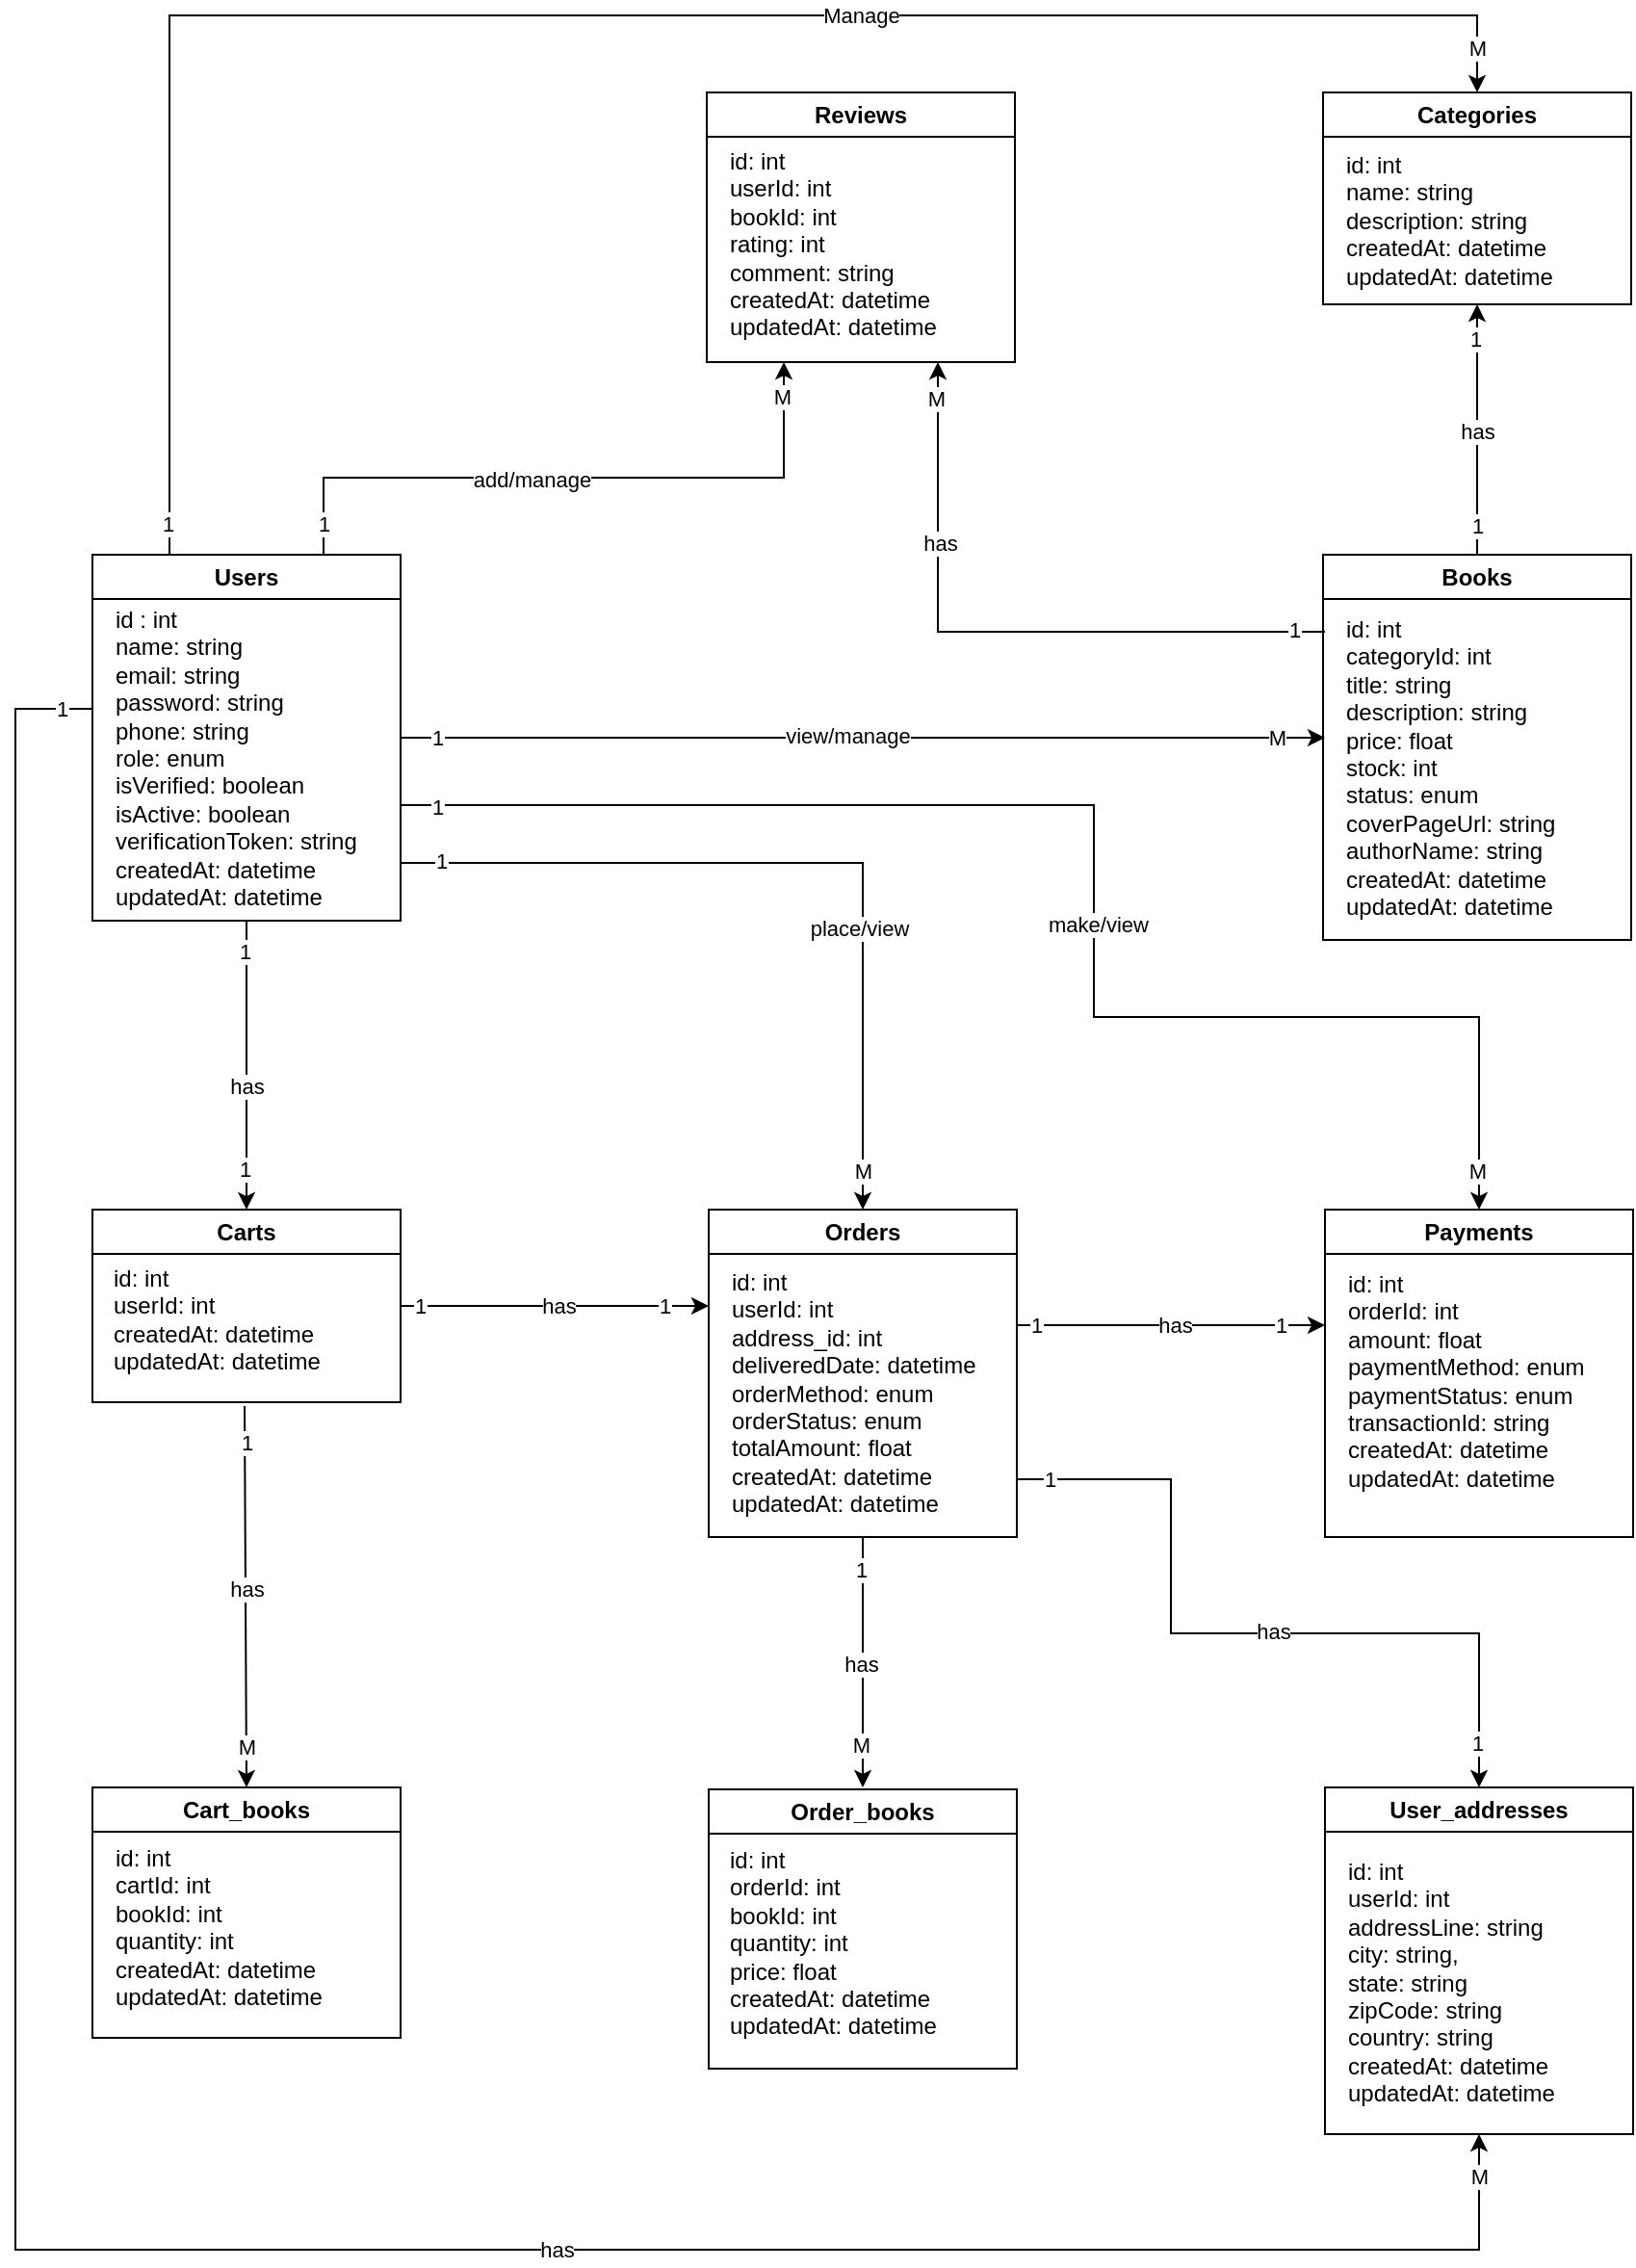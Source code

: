 <mxfile version="22.0.2" type="device">
  <diagram id="C5RBs43oDa-KdzZeNtuy" name="Page-1">
    <mxGraphModel dx="1890" dy="1681" grid="1" gridSize="10" guides="1" tooltips="1" connect="1" arrows="1" fold="1" page="1" pageScale="1" pageWidth="827" pageHeight="1169" math="0" shadow="0">
      <root>
        <mxCell id="WIyWlLk6GJQsqaUBKTNV-0" />
        <mxCell id="WIyWlLk6GJQsqaUBKTNV-1" parent="WIyWlLk6GJQsqaUBKTNV-0" />
        <mxCell id="8YnWb67_Y08frGsSMZBP-0" value="Categories" style="swimlane;whiteSpace=wrap;html=1;" parent="WIyWlLk6GJQsqaUBKTNV-1" vertex="1">
          <mxGeometry x="559" y="-240" width="160" height="110" as="geometry" />
        </mxCell>
        <mxCell id="8YnWb67_Y08frGsSMZBP-19" value="id: int&lt;br&gt;    name: string&lt;br&gt;description: string&lt;br&gt;createdAt: datetime&lt;br style=&quot;border-color: var(--border-color);&quot;&gt;updatedAt: datetime" style="text;whiteSpace=wrap;html=1;" parent="8YnWb67_Y08frGsSMZBP-0" vertex="1">
          <mxGeometry x="10" y="24" width="130" height="66" as="geometry" />
        </mxCell>
        <mxCell id="8YnWb67_Y08frGsSMZBP-6" value="Cart_books" style="swimlane;whiteSpace=wrap;html=1;" parent="WIyWlLk6GJQsqaUBKTNV-1" vertex="1">
          <mxGeometry x="-80" y="640" width="160" height="130" as="geometry" />
        </mxCell>
        <mxCell id="8YnWb67_Y08frGsSMZBP-22" value="id: int&amp;nbsp;&lt;br&gt;    cartId: int&amp;nbsp;&lt;br&gt;    bookId: int&lt;br&gt;    quantity: int&lt;br&gt;createdAt: datetime&lt;br style=&quot;border-color: var(--border-color);&quot;&gt;updatedAt: datetime" style="text;whiteSpace=wrap;html=1;" parent="8YnWb67_Y08frGsSMZBP-6" vertex="1">
          <mxGeometry x="10" y="23" width="120" height="97" as="geometry" />
        </mxCell>
        <mxCell id="8YnWb67_Y08frGsSMZBP-7" value="Users" style="swimlane;whiteSpace=wrap;html=1;" parent="WIyWlLk6GJQsqaUBKTNV-1" vertex="1">
          <mxGeometry x="-80" width="160" height="190" as="geometry" />
        </mxCell>
        <mxCell id="8YnWb67_Y08frGsSMZBP-16" value="id : int&amp;nbsp;&lt;br&gt;name: string&lt;br&gt;email: string&lt;br&gt;password: string&lt;br&gt;phone: string&lt;br&gt;role: enum&lt;br&gt;isVerified: boolean&lt;br&gt;isActive: boolean&lt;br&gt;verificationToken: string&lt;br&gt;createdAt: datetime&lt;br&gt;updatedAt: datetime" style="text;whiteSpace=wrap;html=1;" parent="8YnWb67_Y08frGsSMZBP-7" vertex="1">
          <mxGeometry x="10" y="20" width="130" height="160" as="geometry" />
        </mxCell>
        <mxCell id="8YnWb67_Y08frGsSMZBP-8" value="Carts" style="swimlane;whiteSpace=wrap;html=1;" parent="WIyWlLk6GJQsqaUBKTNV-1" vertex="1">
          <mxGeometry x="-80" y="340" width="160" height="100" as="geometry" />
        </mxCell>
        <mxCell id="8YnWb67_Y08frGsSMZBP-21" value="id: int&lt;br&gt;userId: int&lt;br&gt;createdAt: datetime&lt;br&gt;updatedAt: datetime" style="text;whiteSpace=wrap;html=1;" parent="8YnWb67_Y08frGsSMZBP-8" vertex="1">
          <mxGeometry x="9" y="22" width="140" height="80" as="geometry" />
        </mxCell>
        <mxCell id="8YnWb67_Y08frGsSMZBP-9" value="Order_books" style="swimlane;whiteSpace=wrap;html=1;" parent="WIyWlLk6GJQsqaUBKTNV-1" vertex="1">
          <mxGeometry x="240" y="641" width="160" height="145" as="geometry" />
        </mxCell>
        <mxCell id="8YnWb67_Y08frGsSMZBP-24" value="id: int&lt;br&gt;    orderId: int&lt;br&gt;    bookId: int&lt;br&gt;    quantity: int&lt;br&gt;    price: float&lt;br&gt;createdAt: datetime&lt;br style=&quot;border-color: var(--border-color);&quot;&gt;updatedAt: datetime" style="text;whiteSpace=wrap;html=1;" parent="8YnWb67_Y08frGsSMZBP-9" vertex="1">
          <mxGeometry x="9" y="23" width="121" height="117" as="geometry" />
        </mxCell>
        <mxCell id="8YnWb67_Y08frGsSMZBP-10" value="Reviews" style="swimlane;whiteSpace=wrap;html=1;" parent="WIyWlLk6GJQsqaUBKTNV-1" vertex="1">
          <mxGeometry x="239" y="-240" width="160" height="140" as="geometry" />
        </mxCell>
        <mxCell id="8YnWb67_Y08frGsSMZBP-20" value="id: int&lt;br&gt;    userId: int&amp;nbsp;&lt;br&gt;    bookId: int&lt;br&gt;    rating: int&lt;br&gt;    comment: string&lt;br&gt;createdAt: datetime&lt;br style=&quot;border-color: var(--border-color);&quot;&gt;updatedAt: datetime" style="text;whiteSpace=wrap;html=1;" parent="8YnWb67_Y08frGsSMZBP-10" vertex="1">
          <mxGeometry x="10" y="22" width="120" height="108" as="geometry" />
        </mxCell>
        <mxCell id="8YnWb67_Y08frGsSMZBP-11" value="User_addresses" style="swimlane;whiteSpace=wrap;html=1;startSize=23;" parent="WIyWlLk6GJQsqaUBKTNV-1" vertex="1">
          <mxGeometry x="560" y="640" width="160" height="180" as="geometry" />
        </mxCell>
        <mxCell id="8YnWb67_Y08frGsSMZBP-17" value="id: int&amp;nbsp;&lt;br&gt;    userId: int&lt;br&gt;    addressLine: string&lt;br&gt;    city: string,&lt;br&gt;    state: string&lt;br&gt;    zipCode: string&lt;br&gt;    country: string&lt;br&gt;createdAt: datetime&lt;br style=&quot;border-color: var(--border-color);&quot;&gt;updatedAt: datetime" style="text;whiteSpace=wrap;html=1;" parent="8YnWb67_Y08frGsSMZBP-11" vertex="1">
          <mxGeometry x="10" y="30" width="140" height="140" as="geometry" />
        </mxCell>
        <mxCell id="8YnWb67_Y08frGsSMZBP-12" value="Payments" style="swimlane;whiteSpace=wrap;html=1;" parent="WIyWlLk6GJQsqaUBKTNV-1" vertex="1">
          <mxGeometry x="560" y="340" width="160" height="170" as="geometry" />
        </mxCell>
        <mxCell id="8YnWb67_Y08frGsSMZBP-25" value="id: int&lt;br&gt;    orderId: int&lt;br&gt;    amount: float&lt;br&gt;    paymentMethod: enum&lt;br&gt;    paymentStatus: enum&lt;br&gt;    transactionId: string&lt;br&gt;createdAt: datetime&lt;br style=&quot;border-color: var(--border-color);&quot;&gt;updatedAt: datetime" style="text;whiteSpace=wrap;html=1;" parent="8YnWb67_Y08frGsSMZBP-12" vertex="1">
          <mxGeometry x="10" y="25" width="140" height="135" as="geometry" />
        </mxCell>
        <mxCell id="8YnWb67_Y08frGsSMZBP-13" value="Books" style="swimlane;whiteSpace=wrap;html=1;" parent="WIyWlLk6GJQsqaUBKTNV-1" vertex="1">
          <mxGeometry x="559" width="160" height="200" as="geometry" />
        </mxCell>
        <mxCell id="8YnWb67_Y08frGsSMZBP-18" value="id: int&lt;br&gt;categoryId: int&lt;br&gt;    title: string&lt;br&gt;    description: string&lt;br&gt;    price: float&lt;br&gt;    stock: int&lt;br&gt;status: enum&lt;br&gt;coverPageUrl: string&lt;br&gt;    authorName: string&lt;br&gt;createdAt: datetime&lt;br style=&quot;border-color: var(--border-color);&quot;&gt;updatedAt: datetime" style="text;whiteSpace=wrap;html=1;" parent="8YnWb67_Y08frGsSMZBP-13" vertex="1">
          <mxGeometry x="10" y="25" width="120" height="155" as="geometry" />
        </mxCell>
        <mxCell id="8YnWb67_Y08frGsSMZBP-48" value="" style="endArrow=classic;html=1;rounded=0;entryX=0.5;entryY=0;entryDx=0;entryDy=0;" parent="8YnWb67_Y08frGsSMZBP-13" target="8YnWb67_Y08frGsSMZBP-12" edge="1">
          <mxGeometry width="50" height="50" relative="1" as="geometry">
            <mxPoint x="-479" y="130" as="sourcePoint" />
            <mxPoint x="291" y="410" as="targetPoint" />
            <Array as="points">
              <mxPoint x="-119" y="130" />
              <mxPoint x="-119" y="240" />
              <mxPoint x="81" y="240" />
            </Array>
          </mxGeometry>
        </mxCell>
        <mxCell id="8YnWb67_Y08frGsSMZBP-49" value="1" style="edgeLabel;html=1;align=center;verticalAlign=middle;resizable=0;points=[];" parent="8YnWb67_Y08frGsSMZBP-48" vertex="1" connectable="0">
          <mxGeometry x="-0.975" y="-1" relative="1" as="geometry">
            <mxPoint x="9" as="offset" />
          </mxGeometry>
        </mxCell>
        <mxCell id="8YnWb67_Y08frGsSMZBP-50" value="make/view" style="edgeLabel;html=1;align=center;verticalAlign=middle;resizable=0;points=[];" parent="8YnWb67_Y08frGsSMZBP-48" vertex="1" connectable="0">
          <mxGeometry x="0.225" y="-2" relative="1" as="geometry">
            <mxPoint y="-50" as="offset" />
          </mxGeometry>
        </mxCell>
        <mxCell id="8YnWb67_Y08frGsSMZBP-51" value="M" style="edgeLabel;html=1;align=center;verticalAlign=middle;resizable=0;points=[];" parent="8YnWb67_Y08frGsSMZBP-48" vertex="1" connectable="0">
          <mxGeometry x="0.973" y="-1" relative="1" as="geometry">
            <mxPoint y="-10" as="offset" />
          </mxGeometry>
        </mxCell>
        <mxCell id="8YnWb67_Y08frGsSMZBP-5" value="Orders" style="swimlane;whiteSpace=wrap;html=1;" parent="WIyWlLk6GJQsqaUBKTNV-1" vertex="1">
          <mxGeometry x="240" y="340" width="160" height="170" as="geometry" />
        </mxCell>
        <mxCell id="8YnWb67_Y08frGsSMZBP-23" value="id: int&lt;br&gt;    userId: int&lt;br&gt;    address_id: int&lt;br&gt;deliveredDate: datetime&lt;br&gt;    orderMethod: enum&lt;br&gt;    orderStatus: enum&lt;br&gt;    totalAmount: float&lt;br&gt;createdAt: datetime&lt;br style=&quot;border-color: var(--border-color);&quot;&gt;updatedAt: datetime" style="text;whiteSpace=wrap;html=1;" parent="8YnWb67_Y08frGsSMZBP-5" vertex="1">
          <mxGeometry x="10" y="24" width="130" height="136" as="geometry" />
        </mxCell>
        <mxCell id="8YnWb67_Y08frGsSMZBP-28" value="" style="endArrow=classic;html=1;rounded=0;entryX=0.5;entryY=0;entryDx=0;entryDy=0;exitX=0.5;exitY=1;exitDx=0;exitDy=0;" parent="WIyWlLk6GJQsqaUBKTNV-1" source="8YnWb67_Y08frGsSMZBP-7" target="8YnWb67_Y08frGsSMZBP-8" edge="1">
          <mxGeometry width="50" height="50" relative="1" as="geometry">
            <mxPoint x="-10" y="210" as="sourcePoint" />
            <mxPoint x="100" y="529" as="targetPoint" />
          </mxGeometry>
        </mxCell>
        <mxCell id="8YnWb67_Y08frGsSMZBP-29" value="1" style="edgeLabel;html=1;align=center;verticalAlign=middle;resizable=0;points=[];" parent="8YnWb67_Y08frGsSMZBP-28" vertex="1" connectable="0">
          <mxGeometry x="-0.912" y="-1" relative="1" as="geometry">
            <mxPoint y="9" as="offset" />
          </mxGeometry>
        </mxCell>
        <mxCell id="8YnWb67_Y08frGsSMZBP-30" value="has" style="edgeLabel;html=1;align=center;verticalAlign=middle;resizable=0;points=[];" parent="8YnWb67_Y08frGsSMZBP-28" vertex="1" connectable="0">
          <mxGeometry x="0.142" relative="1" as="geometry">
            <mxPoint as="offset" />
          </mxGeometry>
        </mxCell>
        <mxCell id="8YnWb67_Y08frGsSMZBP-31" value="1" style="edgeLabel;html=1;align=center;verticalAlign=middle;resizable=0;points=[];" parent="8YnWb67_Y08frGsSMZBP-28" vertex="1" connectable="0">
          <mxGeometry x="0.867" y="1" relative="1" as="geometry">
            <mxPoint x="-2" y="-11" as="offset" />
          </mxGeometry>
        </mxCell>
        <mxCell id="8YnWb67_Y08frGsSMZBP-32" value="" style="endArrow=classic;html=1;rounded=0;exitX=0.5;exitY=1;exitDx=0;exitDy=0;entryX=0.5;entryY=0;entryDx=0;entryDy=0;" parent="WIyWlLk6GJQsqaUBKTNV-1" source="8YnWb67_Y08frGsSMZBP-21" target="8YnWb67_Y08frGsSMZBP-6" edge="1">
          <mxGeometry width="50" height="50" relative="1" as="geometry">
            <mxPoint x="-1" y="450" as="sourcePoint" />
            <mxPoint x="-1" y="690" as="targetPoint" />
          </mxGeometry>
        </mxCell>
        <mxCell id="8YnWb67_Y08frGsSMZBP-33" value="1" style="edgeLabel;html=1;align=center;verticalAlign=middle;resizable=0;points=[];" parent="8YnWb67_Y08frGsSMZBP-32" vertex="1" connectable="0">
          <mxGeometry x="-0.812" y="1" relative="1" as="geometry">
            <mxPoint as="offset" />
          </mxGeometry>
        </mxCell>
        <mxCell id="8YnWb67_Y08frGsSMZBP-34" value="has" style="edgeLabel;html=1;align=center;verticalAlign=middle;resizable=0;points=[];" parent="8YnWb67_Y08frGsSMZBP-32" vertex="1" connectable="0">
          <mxGeometry x="-0.044" relative="1" as="geometry">
            <mxPoint as="offset" />
          </mxGeometry>
        </mxCell>
        <mxCell id="8YnWb67_Y08frGsSMZBP-35" value="M" style="edgeLabel;html=1;align=center;verticalAlign=middle;resizable=0;points=[];" parent="8YnWb67_Y08frGsSMZBP-32" vertex="1" connectable="0">
          <mxGeometry x="0.789" relative="1" as="geometry">
            <mxPoint as="offset" />
          </mxGeometry>
        </mxCell>
        <mxCell id="8YnWb67_Y08frGsSMZBP-36" value="" style="endArrow=classic;html=1;rounded=0;exitX=0.75;exitY=0;exitDx=0;exitDy=0;entryX=0.25;entryY=1;entryDx=0;entryDy=0;" parent="WIyWlLk6GJQsqaUBKTNV-1" source="8YnWb67_Y08frGsSMZBP-7" target="8YnWb67_Y08frGsSMZBP-10" edge="1">
          <mxGeometry width="50" height="50" relative="1" as="geometry">
            <mxPoint x="-40" y="79" as="sourcePoint" />
            <mxPoint x="500" y="-160" as="targetPoint" />
            <Array as="points">
              <mxPoint x="40" y="-40" />
              <mxPoint x="240" y="-40" />
              <mxPoint x="279" y="-40" />
            </Array>
          </mxGeometry>
        </mxCell>
        <mxCell id="8YnWb67_Y08frGsSMZBP-37" value="1" style="edgeLabel;html=1;align=center;verticalAlign=middle;resizable=0;points=[];" parent="8YnWb67_Y08frGsSMZBP-36" vertex="1" connectable="0">
          <mxGeometry x="-0.948" relative="1" as="geometry">
            <mxPoint y="-7" as="offset" />
          </mxGeometry>
        </mxCell>
        <mxCell id="8YnWb67_Y08frGsSMZBP-38" value="add/manage" style="edgeLabel;html=1;align=center;verticalAlign=middle;resizable=0;points=[];" parent="8YnWb67_Y08frGsSMZBP-36" vertex="1" connectable="0">
          <mxGeometry x="-0.128" y="-1" relative="1" as="geometry">
            <mxPoint as="offset" />
          </mxGeometry>
        </mxCell>
        <mxCell id="8YnWb67_Y08frGsSMZBP-39" value="M" style="edgeLabel;html=1;align=center;verticalAlign=middle;resizable=0;points=[];" parent="8YnWb67_Y08frGsSMZBP-36" vertex="1" connectable="0">
          <mxGeometry x="0.945" y="2" relative="1" as="geometry">
            <mxPoint x="1" y="8" as="offset" />
          </mxGeometry>
        </mxCell>
        <mxCell id="8YnWb67_Y08frGsSMZBP-40" value="" style="endArrow=classic;html=1;rounded=0;exitX=1;exitY=0.5;exitDx=0;exitDy=0;" parent="WIyWlLk6GJQsqaUBKTNV-1" source="8YnWb67_Y08frGsSMZBP-7" edge="1">
          <mxGeometry width="50" height="50" relative="1" as="geometry">
            <mxPoint x="120" y="110" as="sourcePoint" />
            <mxPoint x="560" y="95" as="targetPoint" />
          </mxGeometry>
        </mxCell>
        <mxCell id="8YnWb67_Y08frGsSMZBP-41" value="1" style="edgeLabel;html=1;align=center;verticalAlign=middle;resizable=0;points=[];" parent="8YnWb67_Y08frGsSMZBP-40" vertex="1" connectable="0">
          <mxGeometry x="-0.964" relative="1" as="geometry">
            <mxPoint x="10" as="offset" />
          </mxGeometry>
        </mxCell>
        <mxCell id="8YnWb67_Y08frGsSMZBP-42" value="view/manage" style="edgeLabel;html=1;align=center;verticalAlign=middle;resizable=0;points=[];" parent="8YnWb67_Y08frGsSMZBP-40" vertex="1" connectable="0">
          <mxGeometry x="-0.494" y="1" relative="1" as="geometry">
            <mxPoint x="110" as="offset" />
          </mxGeometry>
        </mxCell>
        <mxCell id="8YnWb67_Y08frGsSMZBP-43" value="M" style="edgeLabel;html=1;align=center;verticalAlign=middle;resizable=0;points=[];" parent="8YnWb67_Y08frGsSMZBP-40" vertex="1" connectable="0">
          <mxGeometry x="0.896" relative="1" as="geometry">
            <mxPoint as="offset" />
          </mxGeometry>
        </mxCell>
        <mxCell id="8YnWb67_Y08frGsSMZBP-44" value="" style="endArrow=classic;html=1;rounded=0;entryX=0.5;entryY=0;entryDx=0;entryDy=0;" parent="WIyWlLk6GJQsqaUBKTNV-1" target="8YnWb67_Y08frGsSMZBP-5" edge="1">
          <mxGeometry width="50" height="50" relative="1" as="geometry">
            <mxPoint x="80" y="160" as="sourcePoint" />
            <mxPoint x="559" y="469" as="targetPoint" />
            <Array as="points">
              <mxPoint x="320" y="160" />
            </Array>
          </mxGeometry>
        </mxCell>
        <mxCell id="8YnWb67_Y08frGsSMZBP-45" value="1" style="edgeLabel;html=1;align=center;verticalAlign=middle;resizable=0;points=[];" parent="8YnWb67_Y08frGsSMZBP-44" vertex="1" connectable="0">
          <mxGeometry x="-0.951" y="1" relative="1" as="geometry">
            <mxPoint x="10" as="offset" />
          </mxGeometry>
        </mxCell>
        <mxCell id="8YnWb67_Y08frGsSMZBP-46" value="place/view" style="edgeLabel;html=1;align=center;verticalAlign=middle;resizable=0;points=[];" parent="8YnWb67_Y08frGsSMZBP-44" vertex="1" connectable="0">
          <mxGeometry x="0.303" y="-2" relative="1" as="geometry">
            <mxPoint as="offset" />
          </mxGeometry>
        </mxCell>
        <mxCell id="8YnWb67_Y08frGsSMZBP-47" value="M" style="edgeLabel;html=1;align=center;verticalAlign=middle;resizable=0;points=[];" parent="8YnWb67_Y08frGsSMZBP-44" vertex="1" connectable="0">
          <mxGeometry x="0.95" relative="1" as="geometry">
            <mxPoint y="-10" as="offset" />
          </mxGeometry>
        </mxCell>
        <mxCell id="8YnWb67_Y08frGsSMZBP-52" value="" style="endArrow=classic;html=1;rounded=0;entryX=0.75;entryY=1;entryDx=0;entryDy=0;" parent="WIyWlLk6GJQsqaUBKTNV-1" target="8YnWb67_Y08frGsSMZBP-10" edge="1">
          <mxGeometry width="50" height="50" relative="1" as="geometry">
            <mxPoint x="560" y="40" as="sourcePoint" />
            <mxPoint x="370" y="-90" as="targetPoint" />
            <Array as="points">
              <mxPoint x="359" y="40" />
            </Array>
          </mxGeometry>
        </mxCell>
        <mxCell id="8YnWb67_Y08frGsSMZBP-53" value="M" style="edgeLabel;html=1;align=center;verticalAlign=middle;resizable=0;points=[];" parent="8YnWb67_Y08frGsSMZBP-52" vertex="1" connectable="0">
          <mxGeometry x="0.939" y="1" relative="1" as="geometry">
            <mxPoint y="8" as="offset" />
          </mxGeometry>
        </mxCell>
        <mxCell id="8YnWb67_Y08frGsSMZBP-54" value="1" style="edgeLabel;html=1;align=center;verticalAlign=middle;resizable=0;points=[];" parent="8YnWb67_Y08frGsSMZBP-52" vertex="1" connectable="0">
          <mxGeometry x="-0.929" y="-3" relative="1" as="geometry">
            <mxPoint x="-4" y="2" as="offset" />
          </mxGeometry>
        </mxCell>
        <mxCell id="8YnWb67_Y08frGsSMZBP-55" value="has" style="edgeLabel;html=1;align=center;verticalAlign=middle;resizable=0;points=[];" parent="8YnWb67_Y08frGsSMZBP-52" vertex="1" connectable="0">
          <mxGeometry x="0.448" y="-1" relative="1" as="geometry">
            <mxPoint as="offset" />
          </mxGeometry>
        </mxCell>
        <mxCell id="8YnWb67_Y08frGsSMZBP-56" value="" style="endArrow=classic;html=1;rounded=0;entryX=0.5;entryY=1;entryDx=0;entryDy=0;exitX=0.5;exitY=0;exitDx=0;exitDy=0;" parent="WIyWlLk6GJQsqaUBKTNV-1" source="8YnWb67_Y08frGsSMZBP-13" target="8YnWb67_Y08frGsSMZBP-0" edge="1">
          <mxGeometry width="50" height="50" relative="1" as="geometry">
            <mxPoint x="510" y="-120" as="sourcePoint" />
            <mxPoint x="510" y="30" as="targetPoint" />
          </mxGeometry>
        </mxCell>
        <mxCell id="8YnWb67_Y08frGsSMZBP-57" value="1" style="edgeLabel;html=1;align=center;verticalAlign=middle;resizable=0;points=[];" parent="8YnWb67_Y08frGsSMZBP-56" vertex="1" connectable="0">
          <mxGeometry x="-0.912" y="-1" relative="1" as="geometry">
            <mxPoint x="-1" y="-10" as="offset" />
          </mxGeometry>
        </mxCell>
        <mxCell id="8YnWb67_Y08frGsSMZBP-58" value="has" style="edgeLabel;html=1;align=center;verticalAlign=middle;resizable=0;points=[];" parent="8YnWb67_Y08frGsSMZBP-56" vertex="1" connectable="0">
          <mxGeometry x="0.142" relative="1" as="geometry">
            <mxPoint y="10" as="offset" />
          </mxGeometry>
        </mxCell>
        <mxCell id="8YnWb67_Y08frGsSMZBP-59" value="1" style="edgeLabel;html=1;align=center;verticalAlign=middle;resizable=0;points=[];" parent="8YnWb67_Y08frGsSMZBP-56" vertex="1" connectable="0">
          <mxGeometry x="0.867" y="1" relative="1" as="geometry">
            <mxPoint y="9" as="offset" />
          </mxGeometry>
        </mxCell>
        <mxCell id="8YnWb67_Y08frGsSMZBP-60" value="" style="endArrow=classic;html=1;rounded=0;exitX=0.25;exitY=0;exitDx=0;exitDy=0;entryX=0.5;entryY=0;entryDx=0;entryDy=0;" parent="WIyWlLk6GJQsqaUBKTNV-1" source="8YnWb67_Y08frGsSMZBP-7" target="8YnWb67_Y08frGsSMZBP-0" edge="1">
          <mxGeometry width="50" height="50" relative="1" as="geometry">
            <mxPoint x="-20" as="sourcePoint" />
            <mxPoint x="1089" y="-280" as="targetPoint" />
            <Array as="points">
              <mxPoint x="-40" y="-280" />
              <mxPoint x="639" y="-280" />
            </Array>
          </mxGeometry>
        </mxCell>
        <mxCell id="8YnWb67_Y08frGsSMZBP-61" value="1" style="edgeLabel;html=1;align=center;verticalAlign=middle;resizable=0;points=[];" parent="8YnWb67_Y08frGsSMZBP-60" vertex="1" connectable="0">
          <mxGeometry x="-0.974" y="-1" relative="1" as="geometry">
            <mxPoint x="-2" y="-3" as="offset" />
          </mxGeometry>
        </mxCell>
        <mxCell id="8YnWb67_Y08frGsSMZBP-62" value="M" style="edgeLabel;html=1;align=center;verticalAlign=middle;resizable=0;points=[];" parent="8YnWb67_Y08frGsSMZBP-60" vertex="1" connectable="0">
          <mxGeometry x="0.974" y="1" relative="1" as="geometry">
            <mxPoint x="-1" y="-10" as="offset" />
          </mxGeometry>
        </mxCell>
        <mxCell id="8YnWb67_Y08frGsSMZBP-63" value="Manage" style="edgeLabel;html=1;align=center;verticalAlign=middle;resizable=0;points=[];" parent="8YnWb67_Y08frGsSMZBP-60" vertex="1" connectable="0">
          <mxGeometry x="0.171" relative="1" as="geometry">
            <mxPoint x="54" as="offset" />
          </mxGeometry>
        </mxCell>
        <mxCell id="8YnWb67_Y08frGsSMZBP-64" value="" style="endArrow=classic;html=1;rounded=0;exitX=1;exitY=0.5;exitDx=0;exitDy=0;" parent="WIyWlLk6GJQsqaUBKTNV-1" source="8YnWb67_Y08frGsSMZBP-8" edge="1">
          <mxGeometry width="50" height="50" relative="1" as="geometry">
            <mxPoint x="10" y="200" as="sourcePoint" />
            <mxPoint x="240" y="390" as="targetPoint" />
          </mxGeometry>
        </mxCell>
        <mxCell id="8YnWb67_Y08frGsSMZBP-66" value="has" style="edgeLabel;html=1;align=center;verticalAlign=middle;resizable=0;points=[];" parent="8YnWb67_Y08frGsSMZBP-64" vertex="1" connectable="0">
          <mxGeometry x="0.142" relative="1" as="geometry">
            <mxPoint x="-10" as="offset" />
          </mxGeometry>
        </mxCell>
        <mxCell id="8YnWb67_Y08frGsSMZBP-68" value="1" style="edgeLabel;html=1;align=center;verticalAlign=middle;resizable=0;points=[];" parent="8YnWb67_Y08frGsSMZBP-64" vertex="1" connectable="0">
          <mxGeometry x="-0.893" y="1" relative="1" as="geometry">
            <mxPoint x="1" y="1" as="offset" />
          </mxGeometry>
        </mxCell>
        <mxCell id="8YnWb67_Y08frGsSMZBP-69" value="1" style="edgeLabel;html=1;align=center;verticalAlign=middle;resizable=0;points=[];" parent="8YnWb67_Y08frGsSMZBP-64" vertex="1" connectable="0">
          <mxGeometry x="0.643" y="-1" relative="1" as="geometry">
            <mxPoint x="5" y="-1" as="offset" />
          </mxGeometry>
        </mxCell>
        <mxCell id="8YnWb67_Y08frGsSMZBP-70" value="" style="endArrow=classic;html=1;rounded=0;exitX=0.5;exitY=1;exitDx=0;exitDy=0;" parent="WIyWlLk6GJQsqaUBKTNV-1" source="8YnWb67_Y08frGsSMZBP-5" edge="1">
          <mxGeometry width="50" height="50" relative="1" as="geometry">
            <mxPoint x="330" y="500" as="sourcePoint" />
            <mxPoint x="320" y="640" as="targetPoint" />
          </mxGeometry>
        </mxCell>
        <mxCell id="8YnWb67_Y08frGsSMZBP-71" value="1" style="edgeLabel;html=1;align=center;verticalAlign=middle;resizable=0;points=[];" parent="8YnWb67_Y08frGsSMZBP-70" vertex="1" connectable="0">
          <mxGeometry x="-0.897" relative="1" as="geometry">
            <mxPoint x="-1" y="10" as="offset" />
          </mxGeometry>
        </mxCell>
        <mxCell id="8YnWb67_Y08frGsSMZBP-72" value="has" style="edgeLabel;html=1;align=center;verticalAlign=middle;resizable=0;points=[];" parent="8YnWb67_Y08frGsSMZBP-70" vertex="1" connectable="0">
          <mxGeometry x="0.107" y="-1" relative="1" as="geometry">
            <mxPoint y="-6" as="offset" />
          </mxGeometry>
        </mxCell>
        <mxCell id="8YnWb67_Y08frGsSMZBP-73" value="M" style="edgeLabel;html=1;align=center;verticalAlign=middle;resizable=0;points=[];" parent="8YnWb67_Y08frGsSMZBP-70" vertex="1" connectable="0">
          <mxGeometry x="0.827" relative="1" as="geometry">
            <mxPoint x="-1" y="-11" as="offset" />
          </mxGeometry>
        </mxCell>
        <mxCell id="8YnWb67_Y08frGsSMZBP-74" value="" style="endArrow=classic;html=1;rounded=0;" parent="WIyWlLk6GJQsqaUBKTNV-1" edge="1">
          <mxGeometry width="50" height="50" relative="1" as="geometry">
            <mxPoint x="400" y="400" as="sourcePoint" />
            <mxPoint x="560" y="400" as="targetPoint" />
          </mxGeometry>
        </mxCell>
        <mxCell id="8YnWb67_Y08frGsSMZBP-75" value="has" style="edgeLabel;html=1;align=center;verticalAlign=middle;resizable=0;points=[];" parent="8YnWb67_Y08frGsSMZBP-74" vertex="1" connectable="0">
          <mxGeometry x="0.142" relative="1" as="geometry">
            <mxPoint x="-10" as="offset" />
          </mxGeometry>
        </mxCell>
        <mxCell id="8YnWb67_Y08frGsSMZBP-76" value="1" style="edgeLabel;html=1;align=center;verticalAlign=middle;resizable=0;points=[];" parent="8YnWb67_Y08frGsSMZBP-74" vertex="1" connectable="0">
          <mxGeometry x="-0.893" y="1" relative="1" as="geometry">
            <mxPoint x="1" y="1" as="offset" />
          </mxGeometry>
        </mxCell>
        <mxCell id="8YnWb67_Y08frGsSMZBP-77" value="1" style="edgeLabel;html=1;align=center;verticalAlign=middle;resizable=0;points=[];" parent="8YnWb67_Y08frGsSMZBP-74" vertex="1" connectable="0">
          <mxGeometry x="0.643" y="-1" relative="1" as="geometry">
            <mxPoint x="5" y="-1" as="offset" />
          </mxGeometry>
        </mxCell>
        <mxCell id="8YnWb67_Y08frGsSMZBP-78" value="" style="endArrow=classic;html=1;rounded=0;entryX=0.5;entryY=0;entryDx=0;entryDy=0;" parent="WIyWlLk6GJQsqaUBKTNV-1" target="8YnWb67_Y08frGsSMZBP-11" edge="1">
          <mxGeometry width="50" height="50" relative="1" as="geometry">
            <mxPoint x="400" y="480" as="sourcePoint" />
            <mxPoint x="827" y="738" as="targetPoint" />
            <Array as="points">
              <mxPoint x="480" y="480" />
              <mxPoint x="480" y="560" />
              <mxPoint x="640" y="560" />
            </Array>
          </mxGeometry>
        </mxCell>
        <mxCell id="8YnWb67_Y08frGsSMZBP-79" value="1" style="edgeLabel;html=1;align=center;verticalAlign=middle;resizable=0;points=[];" parent="8YnWb67_Y08frGsSMZBP-78" vertex="1" connectable="0">
          <mxGeometry x="-0.918" y="1" relative="1" as="geometry">
            <mxPoint y="1" as="offset" />
          </mxGeometry>
        </mxCell>
        <mxCell id="8YnWb67_Y08frGsSMZBP-80" value="1" style="edgeLabel;html=1;align=center;verticalAlign=middle;resizable=0;points=[];" parent="8YnWb67_Y08frGsSMZBP-78" vertex="1" connectable="0">
          <mxGeometry x="0.935" relative="1" as="geometry">
            <mxPoint x="-1" y="-10" as="offset" />
          </mxGeometry>
        </mxCell>
        <mxCell id="8YnWb67_Y08frGsSMZBP-81" value="has" style="edgeLabel;html=1;align=center;verticalAlign=middle;resizable=0;points=[];" parent="8YnWb67_Y08frGsSMZBP-78" vertex="1" connectable="0">
          <mxGeometry x="0.112" y="2" relative="1" as="geometry">
            <mxPoint x="-10" y="1" as="offset" />
          </mxGeometry>
        </mxCell>
        <mxCell id="8YnWb67_Y08frGsSMZBP-82" value="" style="endArrow=classic;html=1;rounded=0;entryX=0.5;entryY=1;entryDx=0;entryDy=0;" parent="WIyWlLk6GJQsqaUBKTNV-1" target="8YnWb67_Y08frGsSMZBP-11" edge="1">
          <mxGeometry width="50" height="50" relative="1" as="geometry">
            <mxPoint x="-80" y="80" as="sourcePoint" />
            <mxPoint x="750" y="810" as="targetPoint" />
            <Array as="points">
              <mxPoint x="-120" y="80" />
              <mxPoint x="-120" y="880" />
              <mxPoint x="640" y="880" />
            </Array>
          </mxGeometry>
        </mxCell>
        <mxCell id="8YnWb67_Y08frGsSMZBP-83" value="M" style="edgeLabel;html=1;align=center;verticalAlign=middle;resizable=0;points=[];" parent="8YnWb67_Y08frGsSMZBP-82" vertex="1" connectable="0">
          <mxGeometry x="0.98" relative="1" as="geometry">
            <mxPoint y="5" as="offset" />
          </mxGeometry>
        </mxCell>
        <mxCell id="8YnWb67_Y08frGsSMZBP-84" value="has" style="edgeLabel;html=1;align=center;verticalAlign=middle;resizable=0;points=[];" parent="8YnWb67_Y08frGsSMZBP-82" vertex="1" connectable="0">
          <mxGeometry x="0.308" y="-1" relative="1" as="geometry">
            <mxPoint x="35" y="-1" as="offset" />
          </mxGeometry>
        </mxCell>
        <mxCell id="8YnWb67_Y08frGsSMZBP-85" value="1" style="edgeLabel;html=1;align=center;verticalAlign=middle;resizable=0;points=[];" parent="8YnWb67_Y08frGsSMZBP-82" vertex="1" connectable="0">
          <mxGeometry x="-0.981" relative="1" as="geometry">
            <mxPoint as="offset" />
          </mxGeometry>
        </mxCell>
      </root>
    </mxGraphModel>
  </diagram>
</mxfile>
